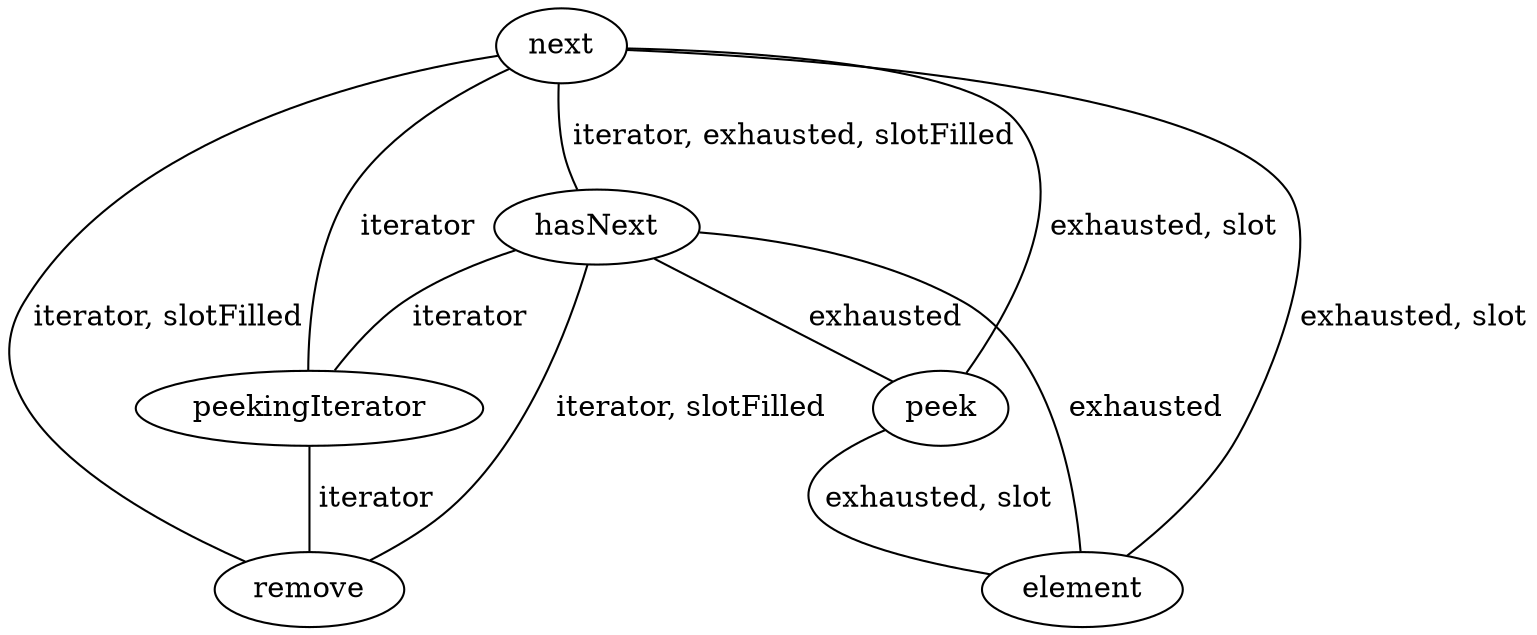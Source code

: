 digraph G {
next;
hasNext;
peekingIterator;
remove;
peek;
element;
next -> hasNext [label=" iterator, exhausted, slotFilled", dir=none];
next -> peekingIterator [label=" iterator", dir=none];
next -> remove [label=" iterator, slotFilled", dir=none];
next -> peek [label=" exhausted, slot", dir=none];
next -> element [label=" exhausted, slot", dir=none];
hasNext -> peekingIterator [label=" iterator", dir=none];
hasNext -> remove [label=" iterator, slotFilled", dir=none];
hasNext -> peek [label=" exhausted", dir=none];
hasNext -> element [label=" exhausted", dir=none];
peekingIterator -> remove [label=" iterator", dir=none];
peek -> element [label=" exhausted, slot", dir=none];
}
